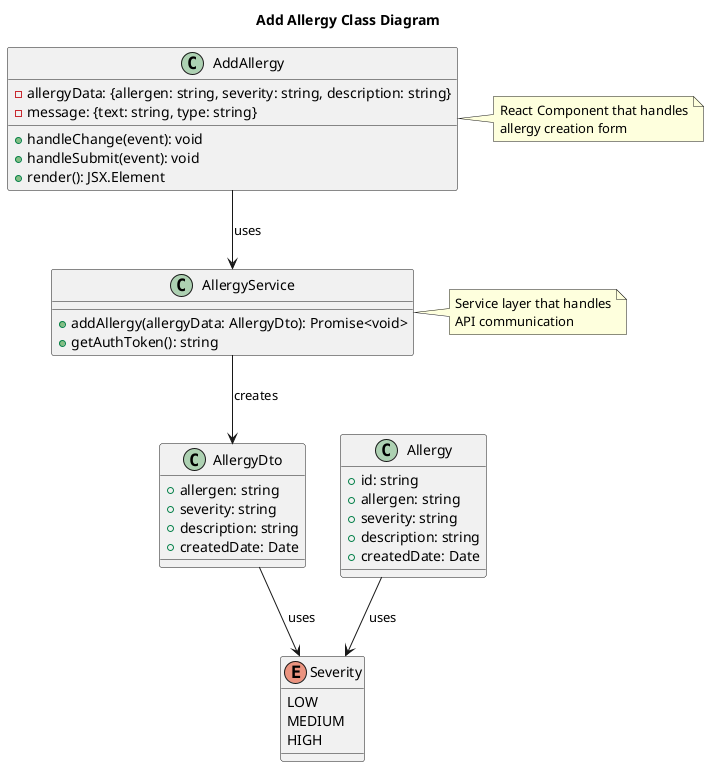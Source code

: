 @startuml
title "Add Allergy Class Diagram"

class AddAllergy {
  -allergyData: {allergen: string, severity: string, description: string}
  -message: {text: string, type: string}
  +handleChange(event): void
  +handleSubmit(event): void
  +render(): JSX.Element
}

class AllergyService {
  +addAllergy(allergyData: AllergyDto): Promise<void>
  +getAuthToken(): string
}

class AllergyDto {
  +allergen: string
  +severity: string
  +description: string
  +createdDate: Date
}

class Allergy {
  +id: string
  +allergen: string
  +severity: string
  +description: string
  +createdDate: Date
}

enum Severity {
  LOW
  MEDIUM
  HIGH
}

AddAllergy --> AllergyService: uses
AllergyService --> AllergyDto: creates
AllergyDto --> Severity: uses
Allergy --> Severity: uses

note right of AddAllergy
  React Component that handles
  allergy creation form
end note

note right of AllergyService
  Service layer that handles
  API communication
end note

@enduml